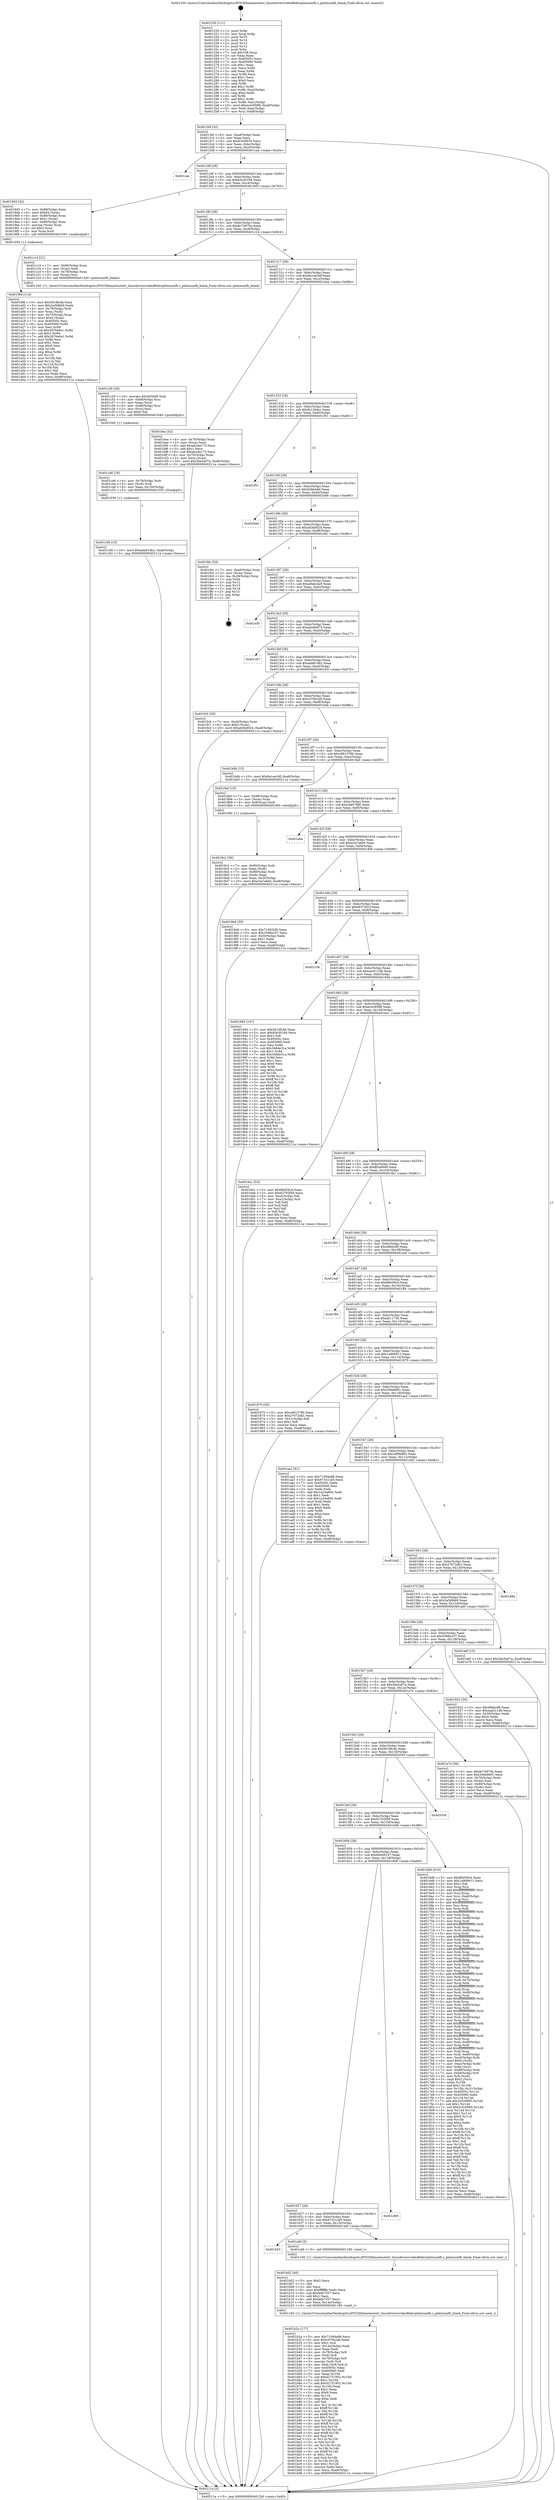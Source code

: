 digraph "0x401250" {
  label = "0x401250 (/mnt/c/Users/mathe/Desktop/tcc/POCII/binaries/extr_linuxdriversvideofbdevplatinumfb.c_platinumfb_blank_Final-ollvm.out::main(0))"
  labelloc = "t"
  node[shape=record]

  Entry [label="",width=0.3,height=0.3,shape=circle,fillcolor=black,style=filled]
  "0x4012bf" [label="{
     0x4012bf [32]\l
     | [instrs]\l
     &nbsp;&nbsp;0x4012bf \<+6\>: mov -0xa8(%rbp),%eax\l
     &nbsp;&nbsp;0x4012c5 \<+2\>: mov %eax,%ecx\l
     &nbsp;&nbsp;0x4012c7 \<+6\>: sub $0x81fc9635,%ecx\l
     &nbsp;&nbsp;0x4012cd \<+6\>: mov %eax,-0xbc(%rbp)\l
     &nbsp;&nbsp;0x4012d3 \<+6\>: mov %ecx,-0xc0(%rbp)\l
     &nbsp;&nbsp;0x4012d9 \<+6\>: je 0000000000401cae \<main+0xa5e\>\l
  }"]
  "0x401cae" [label="{
     0x401cae\l
  }", style=dashed]
  "0x4012df" [label="{
     0x4012df [28]\l
     | [instrs]\l
     &nbsp;&nbsp;0x4012df \<+5\>: jmp 00000000004012e4 \<main+0x94\>\l
     &nbsp;&nbsp;0x4012e4 \<+6\>: mov -0xbc(%rbp),%eax\l
     &nbsp;&nbsp;0x4012ea \<+5\>: sub $0x83e30184,%eax\l
     &nbsp;&nbsp;0x4012ef \<+6\>: mov %eax,-0xc4(%rbp)\l
     &nbsp;&nbsp;0x4012f5 \<+6\>: je 00000000004019d3 \<main+0x783\>\l
  }"]
  Exit [label="",width=0.3,height=0.3,shape=circle,fillcolor=black,style=filled,peripheries=2]
  "0x4019d3" [label="{
     0x4019d3 [42]\l
     | [instrs]\l
     &nbsp;&nbsp;0x4019d3 \<+7\>: mov -0x88(%rbp),%rax\l
     &nbsp;&nbsp;0x4019da \<+6\>: movl $0x64,(%rax)\l
     &nbsp;&nbsp;0x4019e0 \<+4\>: mov -0x80(%rbp),%rax\l
     &nbsp;&nbsp;0x4019e4 \<+6\>: movl $0x1,(%rax)\l
     &nbsp;&nbsp;0x4019ea \<+4\>: mov -0x80(%rbp),%rax\l
     &nbsp;&nbsp;0x4019ee \<+3\>: movslq (%rax),%rax\l
     &nbsp;&nbsp;0x4019f1 \<+4\>: shl $0x2,%rax\l
     &nbsp;&nbsp;0x4019f5 \<+3\>: mov %rax,%rdi\l
     &nbsp;&nbsp;0x4019f8 \<+5\>: call 0000000000401050 \<malloc@plt\>\l
     | [calls]\l
     &nbsp;&nbsp;0x401050 \{1\} (unknown)\l
  }"]
  "0x4012fb" [label="{
     0x4012fb [28]\l
     | [instrs]\l
     &nbsp;&nbsp;0x4012fb \<+5\>: jmp 0000000000401300 \<main+0xb0\>\l
     &nbsp;&nbsp;0x401300 \<+6\>: mov -0xbc(%rbp),%eax\l
     &nbsp;&nbsp;0x401306 \<+5\>: sub $0x8c74970a,%eax\l
     &nbsp;&nbsp;0x40130b \<+6\>: mov %eax,-0xc8(%rbp)\l
     &nbsp;&nbsp;0x401311 \<+6\>: je 0000000000401c14 \<main+0x9c4\>\l
  }"]
  "0x401c58" [label="{
     0x401c58 [15]\l
     | [instrs]\l
     &nbsp;&nbsp;0x401c58 \<+10\>: movl $0xada81db2,-0xa8(%rbp)\l
     &nbsp;&nbsp;0x401c62 \<+5\>: jmp 000000000040211a \<main+0xeca\>\l
  }"]
  "0x401c14" [label="{
     0x401c14 [21]\l
     | [instrs]\l
     &nbsp;&nbsp;0x401c14 \<+7\>: mov -0x88(%rbp),%rax\l
     &nbsp;&nbsp;0x401c1b \<+2\>: mov (%rax),%edi\l
     &nbsp;&nbsp;0x401c1d \<+4\>: mov -0x78(%rbp),%rax\l
     &nbsp;&nbsp;0x401c21 \<+3\>: mov (%rax),%rsi\l
     &nbsp;&nbsp;0x401c24 \<+5\>: call 0000000000401240 \<platinumfb_blank\>\l
     | [calls]\l
     &nbsp;&nbsp;0x401240 \{1\} (/mnt/c/Users/mathe/Desktop/tcc/POCII/binaries/extr_linuxdriversvideofbdevplatinumfb.c_platinumfb_blank_Final-ollvm.out::platinumfb_blank)\l
  }"]
  "0x401317" [label="{
     0x401317 [28]\l
     | [instrs]\l
     &nbsp;&nbsp;0x401317 \<+5\>: jmp 000000000040131c \<main+0xcc\>\l
     &nbsp;&nbsp;0x40131c \<+6\>: mov -0xbc(%rbp),%eax\l
     &nbsp;&nbsp;0x401322 \<+5\>: sub $0x9a1ee3df,%eax\l
     &nbsp;&nbsp;0x401327 \<+6\>: mov %eax,-0xcc(%rbp)\l
     &nbsp;&nbsp;0x40132d \<+6\>: je 0000000000401bea \<main+0x99a\>\l
  }"]
  "0x401c46" [label="{
     0x401c46 [18]\l
     | [instrs]\l
     &nbsp;&nbsp;0x401c46 \<+4\>: mov -0x78(%rbp),%rdi\l
     &nbsp;&nbsp;0x401c4a \<+3\>: mov (%rdi),%rdi\l
     &nbsp;&nbsp;0x401c4d \<+6\>: mov %eax,-0x150(%rbp)\l
     &nbsp;&nbsp;0x401c53 \<+5\>: call 0000000000401030 \<free@plt\>\l
     | [calls]\l
     &nbsp;&nbsp;0x401030 \{1\} (unknown)\l
  }"]
  "0x401bea" [label="{
     0x401bea [42]\l
     | [instrs]\l
     &nbsp;&nbsp;0x401bea \<+4\>: mov -0x70(%rbp),%rax\l
     &nbsp;&nbsp;0x401bee \<+2\>: mov (%rax),%ecx\l
     &nbsp;&nbsp;0x401bf0 \<+6\>: add $0xab24e173,%ecx\l
     &nbsp;&nbsp;0x401bf6 \<+3\>: add $0x1,%ecx\l
     &nbsp;&nbsp;0x401bf9 \<+6\>: sub $0xab24e173,%ecx\l
     &nbsp;&nbsp;0x401bff \<+4\>: mov -0x70(%rbp),%rax\l
     &nbsp;&nbsp;0x401c03 \<+2\>: mov %ecx,(%rax)\l
     &nbsp;&nbsp;0x401c05 \<+10\>: movl $0x3be5a07a,-0xa8(%rbp)\l
     &nbsp;&nbsp;0x401c0f \<+5\>: jmp 000000000040211a \<main+0xeca\>\l
  }"]
  "0x401333" [label="{
     0x401333 [28]\l
     | [instrs]\l
     &nbsp;&nbsp;0x401333 \<+5\>: jmp 0000000000401338 \<main+0xe8\>\l
     &nbsp;&nbsp;0x401338 \<+6\>: mov -0xbc(%rbp),%eax\l
     &nbsp;&nbsp;0x40133e \<+5\>: sub $0x9c126dcc,%eax\l
     &nbsp;&nbsp;0x401343 \<+6\>: mov %eax,-0xd0(%rbp)\l
     &nbsp;&nbsp;0x401349 \<+6\>: je 0000000000401f51 \<main+0xd01\>\l
  }"]
  "0x401c29" [label="{
     0x401c29 [29]\l
     | [instrs]\l
     &nbsp;&nbsp;0x401c29 \<+10\>: movabs $0x4030d6,%rdi\l
     &nbsp;&nbsp;0x401c33 \<+4\>: mov -0x68(%rbp),%rsi\l
     &nbsp;&nbsp;0x401c37 \<+2\>: mov %eax,(%rsi)\l
     &nbsp;&nbsp;0x401c39 \<+4\>: mov -0x68(%rbp),%rsi\l
     &nbsp;&nbsp;0x401c3d \<+2\>: mov (%rsi),%esi\l
     &nbsp;&nbsp;0x401c3f \<+2\>: mov $0x0,%al\l
     &nbsp;&nbsp;0x401c41 \<+5\>: call 0000000000401040 \<printf@plt\>\l
     | [calls]\l
     &nbsp;&nbsp;0x401040 \{1\} (unknown)\l
  }"]
  "0x401f51" [label="{
     0x401f51\l
  }", style=dashed]
  "0x40134f" [label="{
     0x40134f [28]\l
     | [instrs]\l
     &nbsp;&nbsp;0x40134f \<+5\>: jmp 0000000000401354 \<main+0x104\>\l
     &nbsp;&nbsp;0x401354 \<+6\>: mov -0xbc(%rbp),%eax\l
     &nbsp;&nbsp;0x40135a \<+5\>: sub $0x9cfebe6d,%eax\l
     &nbsp;&nbsp;0x40135f \<+6\>: mov %eax,-0xd4(%rbp)\l
     &nbsp;&nbsp;0x401365 \<+6\>: je 00000000004020e6 \<main+0xe96\>\l
  }"]
  "0x401b2a" [label="{
     0x401b2a [177]\l
     | [instrs]\l
     &nbsp;&nbsp;0x401b2a \<+5\>: mov $0x71094a88,%ecx\l
     &nbsp;&nbsp;0x401b2f \<+5\>: mov $0xc070b2a6,%edx\l
     &nbsp;&nbsp;0x401b34 \<+3\>: mov $0x1,%sil\l
     &nbsp;&nbsp;0x401b37 \<+6\>: mov -0x14c(%rbp),%edi\l
     &nbsp;&nbsp;0x401b3d \<+3\>: imul %eax,%edi\l
     &nbsp;&nbsp;0x401b40 \<+4\>: mov -0x78(%rbp),%r8\l
     &nbsp;&nbsp;0x401b44 \<+3\>: mov (%r8),%r8\l
     &nbsp;&nbsp;0x401b47 \<+4\>: mov -0x70(%rbp),%r9\l
     &nbsp;&nbsp;0x401b4b \<+3\>: movslq (%r9),%r9\l
     &nbsp;&nbsp;0x401b4e \<+4\>: mov %edi,(%r8,%r9,4)\l
     &nbsp;&nbsp;0x401b52 \<+7\>: mov 0x40505c,%eax\l
     &nbsp;&nbsp;0x401b59 \<+7\>: mov 0x405060,%edi\l
     &nbsp;&nbsp;0x401b60 \<+3\>: mov %eax,%r10d\l
     &nbsp;&nbsp;0x401b63 \<+7\>: sub $0xd2751952,%r10d\l
     &nbsp;&nbsp;0x401b6a \<+4\>: sub $0x1,%r10d\l
     &nbsp;&nbsp;0x401b6e \<+7\>: add $0xd2751952,%r10d\l
     &nbsp;&nbsp;0x401b75 \<+4\>: imul %r10d,%eax\l
     &nbsp;&nbsp;0x401b79 \<+3\>: and $0x1,%eax\l
     &nbsp;&nbsp;0x401b7c \<+3\>: cmp $0x0,%eax\l
     &nbsp;&nbsp;0x401b7f \<+4\>: sete %r11b\l
     &nbsp;&nbsp;0x401b83 \<+3\>: cmp $0xa,%edi\l
     &nbsp;&nbsp;0x401b86 \<+3\>: setl %bl\l
     &nbsp;&nbsp;0x401b89 \<+3\>: mov %r11b,%r14b\l
     &nbsp;&nbsp;0x401b8c \<+4\>: xor $0xff,%r14b\l
     &nbsp;&nbsp;0x401b90 \<+3\>: mov %bl,%r15b\l
     &nbsp;&nbsp;0x401b93 \<+4\>: xor $0xff,%r15b\l
     &nbsp;&nbsp;0x401b97 \<+4\>: xor $0x1,%sil\l
     &nbsp;&nbsp;0x401b9b \<+3\>: mov %r14b,%r12b\l
     &nbsp;&nbsp;0x401b9e \<+4\>: and $0xff,%r12b\l
     &nbsp;&nbsp;0x401ba2 \<+3\>: and %sil,%r11b\l
     &nbsp;&nbsp;0x401ba5 \<+3\>: mov %r15b,%r13b\l
     &nbsp;&nbsp;0x401ba8 \<+4\>: and $0xff,%r13b\l
     &nbsp;&nbsp;0x401bac \<+3\>: and %sil,%bl\l
     &nbsp;&nbsp;0x401baf \<+3\>: or %r11b,%r12b\l
     &nbsp;&nbsp;0x401bb2 \<+3\>: or %bl,%r13b\l
     &nbsp;&nbsp;0x401bb5 \<+3\>: xor %r13b,%r12b\l
     &nbsp;&nbsp;0x401bb8 \<+3\>: or %r15b,%r14b\l
     &nbsp;&nbsp;0x401bbb \<+4\>: xor $0xff,%r14b\l
     &nbsp;&nbsp;0x401bbf \<+4\>: or $0x1,%sil\l
     &nbsp;&nbsp;0x401bc3 \<+3\>: and %sil,%r14b\l
     &nbsp;&nbsp;0x401bc6 \<+3\>: or %r14b,%r12b\l
     &nbsp;&nbsp;0x401bc9 \<+4\>: test $0x1,%r12b\l
     &nbsp;&nbsp;0x401bcd \<+3\>: cmovne %edx,%ecx\l
     &nbsp;&nbsp;0x401bd0 \<+6\>: mov %ecx,-0xa8(%rbp)\l
     &nbsp;&nbsp;0x401bd6 \<+5\>: jmp 000000000040211a \<main+0xeca\>\l
  }"]
  "0x4020e6" [label="{
     0x4020e6\l
  }", style=dashed]
  "0x40136b" [label="{
     0x40136b [28]\l
     | [instrs]\l
     &nbsp;&nbsp;0x40136b \<+5\>: jmp 0000000000401370 \<main+0x120\>\l
     &nbsp;&nbsp;0x401370 \<+6\>: mov -0xbc(%rbp),%eax\l
     &nbsp;&nbsp;0x401376 \<+5\>: sub $0xa63bd024,%eax\l
     &nbsp;&nbsp;0x40137b \<+6\>: mov %eax,-0xd8(%rbp)\l
     &nbsp;&nbsp;0x401381 \<+6\>: je 0000000000401fdc \<main+0xd8c\>\l
  }"]
  "0x401b02" [label="{
     0x401b02 [40]\l
     | [instrs]\l
     &nbsp;&nbsp;0x401b02 \<+5\>: mov $0x2,%ecx\l
     &nbsp;&nbsp;0x401b07 \<+1\>: cltd\l
     &nbsp;&nbsp;0x401b08 \<+2\>: idiv %ecx\l
     &nbsp;&nbsp;0x401b0a \<+6\>: imul $0xfffffffe,%edx,%ecx\l
     &nbsp;&nbsp;0x401b10 \<+6\>: sub $0xfefe7557,%ecx\l
     &nbsp;&nbsp;0x401b16 \<+3\>: add $0x1,%ecx\l
     &nbsp;&nbsp;0x401b19 \<+6\>: add $0xfefe7557,%ecx\l
     &nbsp;&nbsp;0x401b1f \<+6\>: mov %ecx,-0x14c(%rbp)\l
     &nbsp;&nbsp;0x401b25 \<+5\>: call 0000000000401160 \<next_i\>\l
     | [calls]\l
     &nbsp;&nbsp;0x401160 \{1\} (/mnt/c/Users/mathe/Desktop/tcc/POCII/binaries/extr_linuxdriversvideofbdevplatinumfb.c_platinumfb_blank_Final-ollvm.out::next_i)\l
  }"]
  "0x401fdc" [label="{
     0x401fdc [24]\l
     | [instrs]\l
     &nbsp;&nbsp;0x401fdc \<+7\>: mov -0xa0(%rbp),%rax\l
     &nbsp;&nbsp;0x401fe3 \<+2\>: mov (%rax),%eax\l
     &nbsp;&nbsp;0x401fe5 \<+4\>: lea -0x28(%rbp),%rsp\l
     &nbsp;&nbsp;0x401fe9 \<+1\>: pop %rbx\l
     &nbsp;&nbsp;0x401fea \<+2\>: pop %r12\l
     &nbsp;&nbsp;0x401fec \<+2\>: pop %r13\l
     &nbsp;&nbsp;0x401fee \<+2\>: pop %r14\l
     &nbsp;&nbsp;0x401ff0 \<+2\>: pop %r15\l
     &nbsp;&nbsp;0x401ff2 \<+1\>: pop %rbp\l
     &nbsp;&nbsp;0x401ff3 \<+1\>: ret\l
  }"]
  "0x401387" [label="{
     0x401387 [28]\l
     | [instrs]\l
     &nbsp;&nbsp;0x401387 \<+5\>: jmp 000000000040138c \<main+0x13c\>\l
     &nbsp;&nbsp;0x40138c \<+6\>: mov -0xbc(%rbp),%eax\l
     &nbsp;&nbsp;0x401392 \<+5\>: sub $0xa9abcea9,%eax\l
     &nbsp;&nbsp;0x401397 \<+6\>: mov %eax,-0xdc(%rbp)\l
     &nbsp;&nbsp;0x40139d \<+6\>: je 0000000000401e5f \<main+0xc0f\>\l
  }"]
  "0x401643" [label="{
     0x401643\l
  }", style=dashed]
  "0x401e5f" [label="{
     0x401e5f\l
  }", style=dashed]
  "0x4013a3" [label="{
     0x4013a3 [28]\l
     | [instrs]\l
     &nbsp;&nbsp;0x4013a3 \<+5\>: jmp 00000000004013a8 \<main+0x158\>\l
     &nbsp;&nbsp;0x4013a8 \<+6\>: mov -0xbc(%rbp),%eax\l
     &nbsp;&nbsp;0x4013ae \<+5\>: sub $0xaba9dd73,%eax\l
     &nbsp;&nbsp;0x4013b3 \<+6\>: mov %eax,-0xe0(%rbp)\l
     &nbsp;&nbsp;0x4013b9 \<+6\>: je 0000000000401c67 \<main+0xa17\>\l
  }"]
  "0x401afd" [label="{
     0x401afd [5]\l
     | [instrs]\l
     &nbsp;&nbsp;0x401afd \<+5\>: call 0000000000401160 \<next_i\>\l
     | [calls]\l
     &nbsp;&nbsp;0x401160 \{1\} (/mnt/c/Users/mathe/Desktop/tcc/POCII/binaries/extr_linuxdriversvideofbdevplatinumfb.c_platinumfb_blank_Final-ollvm.out::next_i)\l
  }"]
  "0x401c67" [label="{
     0x401c67\l
  }", style=dashed]
  "0x4013bf" [label="{
     0x4013bf [28]\l
     | [instrs]\l
     &nbsp;&nbsp;0x4013bf \<+5\>: jmp 00000000004013c4 \<main+0x174\>\l
     &nbsp;&nbsp;0x4013c4 \<+6\>: mov -0xbc(%rbp),%eax\l
     &nbsp;&nbsp;0x4013ca \<+5\>: sub $0xada81db2,%eax\l
     &nbsp;&nbsp;0x4013cf \<+6\>: mov %eax,-0xe4(%rbp)\l
     &nbsp;&nbsp;0x4013d5 \<+6\>: je 0000000000401fc0 \<main+0xd70\>\l
  }"]
  "0x401627" [label="{
     0x401627 [28]\l
     | [instrs]\l
     &nbsp;&nbsp;0x401627 \<+5\>: jmp 000000000040162c \<main+0x3dc\>\l
     &nbsp;&nbsp;0x40162c \<+6\>: mov -0xbc(%rbp),%eax\l
     &nbsp;&nbsp;0x401632 \<+5\>: sub $0x67331cd5,%eax\l
     &nbsp;&nbsp;0x401637 \<+6\>: mov %eax,-0x13c(%rbp)\l
     &nbsp;&nbsp;0x40163d \<+6\>: je 0000000000401afd \<main+0x8ad\>\l
  }"]
  "0x401fc0" [label="{
     0x401fc0 [28]\l
     | [instrs]\l
     &nbsp;&nbsp;0x401fc0 \<+7\>: mov -0xa0(%rbp),%rax\l
     &nbsp;&nbsp;0x401fc7 \<+6\>: movl $0x0,(%rax)\l
     &nbsp;&nbsp;0x401fcd \<+10\>: movl $0xa63bd024,-0xa8(%rbp)\l
     &nbsp;&nbsp;0x401fd7 \<+5\>: jmp 000000000040211a \<main+0xeca\>\l
  }"]
  "0x4013db" [label="{
     0x4013db [28]\l
     | [instrs]\l
     &nbsp;&nbsp;0x4013db \<+5\>: jmp 00000000004013e0 \<main+0x190\>\l
     &nbsp;&nbsp;0x4013e0 \<+6\>: mov -0xbc(%rbp),%eax\l
     &nbsp;&nbsp;0x4013e6 \<+5\>: sub $0xc070b2a6,%eax\l
     &nbsp;&nbsp;0x4013eb \<+6\>: mov %eax,-0xe8(%rbp)\l
     &nbsp;&nbsp;0x4013f1 \<+6\>: je 0000000000401bdb \<main+0x98b\>\l
  }"]
  "0x401d09" [label="{
     0x401d09\l
  }", style=dashed]
  "0x401bdb" [label="{
     0x401bdb [15]\l
     | [instrs]\l
     &nbsp;&nbsp;0x401bdb \<+10\>: movl $0x9a1ee3df,-0xa8(%rbp)\l
     &nbsp;&nbsp;0x401be5 \<+5\>: jmp 000000000040211a \<main+0xeca\>\l
  }"]
  "0x4013f7" [label="{
     0x4013f7 [28]\l
     | [instrs]\l
     &nbsp;&nbsp;0x4013f7 \<+5\>: jmp 00000000004013fc \<main+0x1ac\>\l
     &nbsp;&nbsp;0x4013fc \<+6\>: mov -0xbc(%rbp),%eax\l
     &nbsp;&nbsp;0x401402 \<+5\>: sub $0xc691578b,%eax\l
     &nbsp;&nbsp;0x401407 \<+6\>: mov %eax,-0xec(%rbp)\l
     &nbsp;&nbsp;0x40140d \<+6\>: je 00000000004018af \<main+0x65f\>\l
  }"]
  "0x4019fd" [label="{
     0x4019fd [114]\l
     | [instrs]\l
     &nbsp;&nbsp;0x4019fd \<+5\>: mov $0x5619fc4b,%ecx\l
     &nbsp;&nbsp;0x401a02 \<+5\>: mov $0x2a3bfbb9,%edx\l
     &nbsp;&nbsp;0x401a07 \<+4\>: mov -0x78(%rbp),%rdi\l
     &nbsp;&nbsp;0x401a0b \<+3\>: mov %rax,(%rdi)\l
     &nbsp;&nbsp;0x401a0e \<+4\>: mov -0x70(%rbp),%rax\l
     &nbsp;&nbsp;0x401a12 \<+6\>: movl $0x0,(%rax)\l
     &nbsp;&nbsp;0x401a18 \<+7\>: mov 0x40505c,%esi\l
     &nbsp;&nbsp;0x401a1f \<+8\>: mov 0x405060,%r8d\l
     &nbsp;&nbsp;0x401a27 \<+3\>: mov %esi,%r9d\l
     &nbsp;&nbsp;0x401a2a \<+7\>: sub $0x2876e6e1,%r9d\l
     &nbsp;&nbsp;0x401a31 \<+4\>: sub $0x1,%r9d\l
     &nbsp;&nbsp;0x401a35 \<+7\>: add $0x2876e6e1,%r9d\l
     &nbsp;&nbsp;0x401a3c \<+4\>: imul %r9d,%esi\l
     &nbsp;&nbsp;0x401a40 \<+3\>: and $0x1,%esi\l
     &nbsp;&nbsp;0x401a43 \<+3\>: cmp $0x0,%esi\l
     &nbsp;&nbsp;0x401a46 \<+4\>: sete %r10b\l
     &nbsp;&nbsp;0x401a4a \<+4\>: cmp $0xa,%r8d\l
     &nbsp;&nbsp;0x401a4e \<+4\>: setl %r11b\l
     &nbsp;&nbsp;0x401a52 \<+3\>: mov %r10b,%bl\l
     &nbsp;&nbsp;0x401a55 \<+3\>: and %r11b,%bl\l
     &nbsp;&nbsp;0x401a58 \<+3\>: xor %r11b,%r10b\l
     &nbsp;&nbsp;0x401a5b \<+3\>: or %r10b,%bl\l
     &nbsp;&nbsp;0x401a5e \<+3\>: test $0x1,%bl\l
     &nbsp;&nbsp;0x401a61 \<+3\>: cmovne %edx,%ecx\l
     &nbsp;&nbsp;0x401a64 \<+6\>: mov %ecx,-0xa8(%rbp)\l
     &nbsp;&nbsp;0x401a6a \<+5\>: jmp 000000000040211a \<main+0xeca\>\l
  }"]
  "0x4018af" [label="{
     0x4018af [19]\l
     | [instrs]\l
     &nbsp;&nbsp;0x4018af \<+7\>: mov -0x98(%rbp),%rax\l
     &nbsp;&nbsp;0x4018b6 \<+3\>: mov (%rax),%rax\l
     &nbsp;&nbsp;0x4018b9 \<+4\>: mov 0x8(%rax),%rdi\l
     &nbsp;&nbsp;0x4018bd \<+5\>: call 0000000000401060 \<atoi@plt\>\l
     | [calls]\l
     &nbsp;&nbsp;0x401060 \{1\} (unknown)\l
  }"]
  "0x401413" [label="{
     0x401413 [28]\l
     | [instrs]\l
     &nbsp;&nbsp;0x401413 \<+5\>: jmp 0000000000401418 \<main+0x1c8\>\l
     &nbsp;&nbsp;0x401418 \<+6\>: mov -0xbc(%rbp),%eax\l
     &nbsp;&nbsp;0x40141e \<+5\>: sub $0xc8d57fd6,%eax\l
     &nbsp;&nbsp;0x401423 \<+6\>: mov %eax,-0xf0(%rbp)\l
     &nbsp;&nbsp;0x401429 \<+6\>: je 0000000000401ebe \<main+0xc6e\>\l
  }"]
  "0x4018c2" [label="{
     0x4018c2 [36]\l
     | [instrs]\l
     &nbsp;&nbsp;0x4018c2 \<+7\>: mov -0x90(%rbp),%rdi\l
     &nbsp;&nbsp;0x4018c9 \<+2\>: mov %eax,(%rdi)\l
     &nbsp;&nbsp;0x4018cb \<+7\>: mov -0x90(%rbp),%rdi\l
     &nbsp;&nbsp;0x4018d2 \<+2\>: mov (%rdi),%eax\l
     &nbsp;&nbsp;0x4018d4 \<+3\>: mov %eax,-0x30(%rbp)\l
     &nbsp;&nbsp;0x4018d7 \<+10\>: movl $0xe3a7a6e0,-0xa8(%rbp)\l
     &nbsp;&nbsp;0x4018e1 \<+5\>: jmp 000000000040211a \<main+0xeca\>\l
  }"]
  "0x401ebe" [label="{
     0x401ebe\l
  }", style=dashed]
  "0x40142f" [label="{
     0x40142f [28]\l
     | [instrs]\l
     &nbsp;&nbsp;0x40142f \<+5\>: jmp 0000000000401434 \<main+0x1e4\>\l
     &nbsp;&nbsp;0x401434 \<+6\>: mov -0xbc(%rbp),%eax\l
     &nbsp;&nbsp;0x40143a \<+5\>: sub $0xe3a7a6e0,%eax\l
     &nbsp;&nbsp;0x40143f \<+6\>: mov %eax,-0xf4(%rbp)\l
     &nbsp;&nbsp;0x401445 \<+6\>: je 00000000004018e6 \<main+0x696\>\l
  }"]
  "0x40160b" [label="{
     0x40160b [28]\l
     | [instrs]\l
     &nbsp;&nbsp;0x40160b \<+5\>: jmp 0000000000401610 \<main+0x3c0\>\l
     &nbsp;&nbsp;0x401610 \<+6\>: mov -0xbc(%rbp),%eax\l
     &nbsp;&nbsp;0x401616 \<+5\>: sub $0x64049147,%eax\l
     &nbsp;&nbsp;0x40161b \<+6\>: mov %eax,-0x138(%rbp)\l
     &nbsp;&nbsp;0x401621 \<+6\>: je 0000000000401d09 \<main+0xab9\>\l
  }"]
  "0x4018e6" [label="{
     0x4018e6 [30]\l
     | [instrs]\l
     &nbsp;&nbsp;0x4018e6 \<+5\>: mov $0x710832f0,%eax\l
     &nbsp;&nbsp;0x4018eb \<+5\>: mov $0x3398a107,%ecx\l
     &nbsp;&nbsp;0x4018f0 \<+3\>: mov -0x30(%rbp),%edx\l
     &nbsp;&nbsp;0x4018f3 \<+3\>: cmp $0x1,%edx\l
     &nbsp;&nbsp;0x4018f6 \<+3\>: cmovl %ecx,%eax\l
     &nbsp;&nbsp;0x4018f9 \<+6\>: mov %eax,-0xa8(%rbp)\l
     &nbsp;&nbsp;0x4018ff \<+5\>: jmp 000000000040211a \<main+0xeca\>\l
  }"]
  "0x40144b" [label="{
     0x40144b [28]\l
     | [instrs]\l
     &nbsp;&nbsp;0x40144b \<+5\>: jmp 0000000000401450 \<main+0x200\>\l
     &nbsp;&nbsp;0x401450 \<+6\>: mov -0xbc(%rbp),%eax\l
     &nbsp;&nbsp;0x401456 \<+5\>: sub $0xe637401f,%eax\l
     &nbsp;&nbsp;0x40145b \<+6\>: mov %eax,-0xf8(%rbp)\l
     &nbsp;&nbsp;0x401461 \<+6\>: je 000000000040210b \<main+0xebb\>\l
  }"]
  "0x4016d6" [label="{
     0x4016d6 [410]\l
     | [instrs]\l
     &nbsp;&nbsp;0x4016d6 \<+5\>: mov $0x8b059c4,%eax\l
     &nbsp;&nbsp;0x4016db \<+5\>: mov $0x1a909911,%ecx\l
     &nbsp;&nbsp;0x4016e0 \<+2\>: mov $0x1,%dl\l
     &nbsp;&nbsp;0x4016e2 \<+3\>: mov %rsp,%rsi\l
     &nbsp;&nbsp;0x4016e5 \<+4\>: add $0xfffffffffffffff0,%rsi\l
     &nbsp;&nbsp;0x4016e9 \<+3\>: mov %rsi,%rsp\l
     &nbsp;&nbsp;0x4016ec \<+7\>: mov %rsi,-0xa0(%rbp)\l
     &nbsp;&nbsp;0x4016f3 \<+3\>: mov %rsp,%rsi\l
     &nbsp;&nbsp;0x4016f6 \<+4\>: add $0xfffffffffffffff0,%rsi\l
     &nbsp;&nbsp;0x4016fa \<+3\>: mov %rsi,%rsp\l
     &nbsp;&nbsp;0x4016fd \<+3\>: mov %rsp,%rdi\l
     &nbsp;&nbsp;0x401700 \<+4\>: add $0xfffffffffffffff0,%rdi\l
     &nbsp;&nbsp;0x401704 \<+3\>: mov %rdi,%rsp\l
     &nbsp;&nbsp;0x401707 \<+7\>: mov %rdi,-0x98(%rbp)\l
     &nbsp;&nbsp;0x40170e \<+3\>: mov %rsp,%rdi\l
     &nbsp;&nbsp;0x401711 \<+4\>: add $0xfffffffffffffff0,%rdi\l
     &nbsp;&nbsp;0x401715 \<+3\>: mov %rdi,%rsp\l
     &nbsp;&nbsp;0x401718 \<+7\>: mov %rdi,-0x90(%rbp)\l
     &nbsp;&nbsp;0x40171f \<+3\>: mov %rsp,%rdi\l
     &nbsp;&nbsp;0x401722 \<+4\>: add $0xfffffffffffffff0,%rdi\l
     &nbsp;&nbsp;0x401726 \<+3\>: mov %rdi,%rsp\l
     &nbsp;&nbsp;0x401729 \<+7\>: mov %rdi,-0x88(%rbp)\l
     &nbsp;&nbsp;0x401730 \<+3\>: mov %rsp,%rdi\l
     &nbsp;&nbsp;0x401733 \<+4\>: add $0xfffffffffffffff0,%rdi\l
     &nbsp;&nbsp;0x401737 \<+3\>: mov %rdi,%rsp\l
     &nbsp;&nbsp;0x40173a \<+4\>: mov %rdi,-0x80(%rbp)\l
     &nbsp;&nbsp;0x40173e \<+3\>: mov %rsp,%rdi\l
     &nbsp;&nbsp;0x401741 \<+4\>: add $0xfffffffffffffff0,%rdi\l
     &nbsp;&nbsp;0x401745 \<+3\>: mov %rdi,%rsp\l
     &nbsp;&nbsp;0x401748 \<+4\>: mov %rdi,-0x78(%rbp)\l
     &nbsp;&nbsp;0x40174c \<+3\>: mov %rsp,%rdi\l
     &nbsp;&nbsp;0x40174f \<+4\>: add $0xfffffffffffffff0,%rdi\l
     &nbsp;&nbsp;0x401753 \<+3\>: mov %rdi,%rsp\l
     &nbsp;&nbsp;0x401756 \<+4\>: mov %rdi,-0x70(%rbp)\l
     &nbsp;&nbsp;0x40175a \<+3\>: mov %rsp,%rdi\l
     &nbsp;&nbsp;0x40175d \<+4\>: add $0xfffffffffffffff0,%rdi\l
     &nbsp;&nbsp;0x401761 \<+3\>: mov %rdi,%rsp\l
     &nbsp;&nbsp;0x401764 \<+4\>: mov %rdi,-0x68(%rbp)\l
     &nbsp;&nbsp;0x401768 \<+3\>: mov %rsp,%rdi\l
     &nbsp;&nbsp;0x40176b \<+4\>: add $0xfffffffffffffff0,%rdi\l
     &nbsp;&nbsp;0x40176f \<+3\>: mov %rdi,%rsp\l
     &nbsp;&nbsp;0x401772 \<+4\>: mov %rdi,-0x60(%rbp)\l
     &nbsp;&nbsp;0x401776 \<+3\>: mov %rsp,%rdi\l
     &nbsp;&nbsp;0x401779 \<+4\>: add $0xfffffffffffffff0,%rdi\l
     &nbsp;&nbsp;0x40177d \<+3\>: mov %rdi,%rsp\l
     &nbsp;&nbsp;0x401780 \<+4\>: mov %rdi,-0x58(%rbp)\l
     &nbsp;&nbsp;0x401784 \<+3\>: mov %rsp,%rdi\l
     &nbsp;&nbsp;0x401787 \<+4\>: add $0xfffffffffffffff0,%rdi\l
     &nbsp;&nbsp;0x40178b \<+3\>: mov %rdi,%rsp\l
     &nbsp;&nbsp;0x40178e \<+4\>: mov %rdi,-0x50(%rbp)\l
     &nbsp;&nbsp;0x401792 \<+3\>: mov %rsp,%rdi\l
     &nbsp;&nbsp;0x401795 \<+4\>: add $0xfffffffffffffff0,%rdi\l
     &nbsp;&nbsp;0x401799 \<+3\>: mov %rdi,%rsp\l
     &nbsp;&nbsp;0x40179c \<+4\>: mov %rdi,-0x48(%rbp)\l
     &nbsp;&nbsp;0x4017a0 \<+3\>: mov %rsp,%rdi\l
     &nbsp;&nbsp;0x4017a3 \<+4\>: add $0xfffffffffffffff0,%rdi\l
     &nbsp;&nbsp;0x4017a7 \<+3\>: mov %rdi,%rsp\l
     &nbsp;&nbsp;0x4017aa \<+4\>: mov %rdi,-0x40(%rbp)\l
     &nbsp;&nbsp;0x4017ae \<+7\>: mov -0xa0(%rbp),%rdi\l
     &nbsp;&nbsp;0x4017b5 \<+6\>: movl $0x0,(%rdi)\l
     &nbsp;&nbsp;0x4017bb \<+7\>: mov -0xac(%rbp),%r8d\l
     &nbsp;&nbsp;0x4017c2 \<+3\>: mov %r8d,(%rsi)\l
     &nbsp;&nbsp;0x4017c5 \<+7\>: mov -0x98(%rbp),%rdi\l
     &nbsp;&nbsp;0x4017cc \<+7\>: mov -0xb8(%rbp),%r9\l
     &nbsp;&nbsp;0x4017d3 \<+3\>: mov %r9,(%rdi)\l
     &nbsp;&nbsp;0x4017d6 \<+3\>: cmpl $0x2,(%rsi)\l
     &nbsp;&nbsp;0x4017d9 \<+4\>: setne %r10b\l
     &nbsp;&nbsp;0x4017dd \<+4\>: and $0x1,%r10b\l
     &nbsp;&nbsp;0x4017e1 \<+4\>: mov %r10b,-0x31(%rbp)\l
     &nbsp;&nbsp;0x4017e5 \<+8\>: mov 0x40505c,%r11d\l
     &nbsp;&nbsp;0x4017ed \<+7\>: mov 0x405060,%ebx\l
     &nbsp;&nbsp;0x4017f4 \<+3\>: mov %r11d,%r14d\l
     &nbsp;&nbsp;0x4017f7 \<+7\>: add $0x3c5c0995,%r14d\l
     &nbsp;&nbsp;0x4017fe \<+4\>: sub $0x1,%r14d\l
     &nbsp;&nbsp;0x401802 \<+7\>: sub $0x3c5c0995,%r14d\l
     &nbsp;&nbsp;0x401809 \<+4\>: imul %r14d,%r11d\l
     &nbsp;&nbsp;0x40180d \<+4\>: and $0x1,%r11d\l
     &nbsp;&nbsp;0x401811 \<+4\>: cmp $0x0,%r11d\l
     &nbsp;&nbsp;0x401815 \<+4\>: sete %r10b\l
     &nbsp;&nbsp;0x401819 \<+3\>: cmp $0xa,%ebx\l
     &nbsp;&nbsp;0x40181c \<+4\>: setl %r15b\l
     &nbsp;&nbsp;0x401820 \<+3\>: mov %r10b,%r12b\l
     &nbsp;&nbsp;0x401823 \<+4\>: xor $0xff,%r12b\l
     &nbsp;&nbsp;0x401827 \<+3\>: mov %r15b,%r13b\l
     &nbsp;&nbsp;0x40182a \<+4\>: xor $0xff,%r13b\l
     &nbsp;&nbsp;0x40182e \<+3\>: xor $0x1,%dl\l
     &nbsp;&nbsp;0x401831 \<+3\>: mov %r12b,%sil\l
     &nbsp;&nbsp;0x401834 \<+4\>: and $0xff,%sil\l
     &nbsp;&nbsp;0x401838 \<+3\>: and %dl,%r10b\l
     &nbsp;&nbsp;0x40183b \<+3\>: mov %r13b,%dil\l
     &nbsp;&nbsp;0x40183e \<+4\>: and $0xff,%dil\l
     &nbsp;&nbsp;0x401842 \<+3\>: and %dl,%r15b\l
     &nbsp;&nbsp;0x401845 \<+3\>: or %r10b,%sil\l
     &nbsp;&nbsp;0x401848 \<+3\>: or %r15b,%dil\l
     &nbsp;&nbsp;0x40184b \<+3\>: xor %dil,%sil\l
     &nbsp;&nbsp;0x40184e \<+3\>: or %r13b,%r12b\l
     &nbsp;&nbsp;0x401851 \<+4\>: xor $0xff,%r12b\l
     &nbsp;&nbsp;0x401855 \<+3\>: or $0x1,%dl\l
     &nbsp;&nbsp;0x401858 \<+3\>: and %dl,%r12b\l
     &nbsp;&nbsp;0x40185b \<+3\>: or %r12b,%sil\l
     &nbsp;&nbsp;0x40185e \<+4\>: test $0x1,%sil\l
     &nbsp;&nbsp;0x401862 \<+3\>: cmovne %ecx,%eax\l
     &nbsp;&nbsp;0x401865 \<+6\>: mov %eax,-0xa8(%rbp)\l
     &nbsp;&nbsp;0x40186b \<+5\>: jmp 000000000040211a \<main+0xeca\>\l
  }"]
  "0x40210b" [label="{
     0x40210b\l
  }", style=dashed]
  "0x401467" [label="{
     0x401467 [28]\l
     | [instrs]\l
     &nbsp;&nbsp;0x401467 \<+5\>: jmp 000000000040146c \<main+0x21c\>\l
     &nbsp;&nbsp;0x40146c \<+6\>: mov -0xbc(%rbp),%eax\l
     &nbsp;&nbsp;0x401472 \<+5\>: sub $0xeaa511d6,%eax\l
     &nbsp;&nbsp;0x401477 \<+6\>: mov %eax,-0xfc(%rbp)\l
     &nbsp;&nbsp;0x40147d \<+6\>: je 0000000000401940 \<main+0x6f0\>\l
  }"]
  "0x4015ef" [label="{
     0x4015ef [28]\l
     | [instrs]\l
     &nbsp;&nbsp;0x4015ef \<+5\>: jmp 00000000004015f4 \<main+0x3a4\>\l
     &nbsp;&nbsp;0x4015f4 \<+6\>: mov -0xbc(%rbp),%eax\l
     &nbsp;&nbsp;0x4015fa \<+5\>: sub $0x62762f58,%eax\l
     &nbsp;&nbsp;0x4015ff \<+6\>: mov %eax,-0x134(%rbp)\l
     &nbsp;&nbsp;0x401605 \<+6\>: je 00000000004016d6 \<main+0x486\>\l
  }"]
  "0x401940" [label="{
     0x401940 [147]\l
     | [instrs]\l
     &nbsp;&nbsp;0x401940 \<+5\>: mov $0x5619fc4b,%eax\l
     &nbsp;&nbsp;0x401945 \<+5\>: mov $0x83e30184,%ecx\l
     &nbsp;&nbsp;0x40194a \<+2\>: mov $0x1,%dl\l
     &nbsp;&nbsp;0x40194c \<+7\>: mov 0x40505c,%esi\l
     &nbsp;&nbsp;0x401953 \<+7\>: mov 0x405060,%edi\l
     &nbsp;&nbsp;0x40195a \<+3\>: mov %esi,%r8d\l
     &nbsp;&nbsp;0x40195d \<+7\>: sub $0x348de31a,%r8d\l
     &nbsp;&nbsp;0x401964 \<+4\>: sub $0x1,%r8d\l
     &nbsp;&nbsp;0x401968 \<+7\>: add $0x348de31a,%r8d\l
     &nbsp;&nbsp;0x40196f \<+4\>: imul %r8d,%esi\l
     &nbsp;&nbsp;0x401973 \<+3\>: and $0x1,%esi\l
     &nbsp;&nbsp;0x401976 \<+3\>: cmp $0x0,%esi\l
     &nbsp;&nbsp;0x401979 \<+4\>: sete %r9b\l
     &nbsp;&nbsp;0x40197d \<+3\>: cmp $0xa,%edi\l
     &nbsp;&nbsp;0x401980 \<+4\>: setl %r10b\l
     &nbsp;&nbsp;0x401984 \<+3\>: mov %r9b,%r11b\l
     &nbsp;&nbsp;0x401987 \<+4\>: xor $0xff,%r11b\l
     &nbsp;&nbsp;0x40198b \<+3\>: mov %r10b,%bl\l
     &nbsp;&nbsp;0x40198e \<+3\>: xor $0xff,%bl\l
     &nbsp;&nbsp;0x401991 \<+3\>: xor $0x0,%dl\l
     &nbsp;&nbsp;0x401994 \<+3\>: mov %r11b,%r14b\l
     &nbsp;&nbsp;0x401997 \<+4\>: and $0x0,%r14b\l
     &nbsp;&nbsp;0x40199b \<+3\>: and %dl,%r9b\l
     &nbsp;&nbsp;0x40199e \<+3\>: mov %bl,%r15b\l
     &nbsp;&nbsp;0x4019a1 \<+4\>: and $0x0,%r15b\l
     &nbsp;&nbsp;0x4019a5 \<+3\>: and %dl,%r10b\l
     &nbsp;&nbsp;0x4019a8 \<+3\>: or %r9b,%r14b\l
     &nbsp;&nbsp;0x4019ab \<+3\>: or %r10b,%r15b\l
     &nbsp;&nbsp;0x4019ae \<+3\>: xor %r15b,%r14b\l
     &nbsp;&nbsp;0x4019b1 \<+3\>: or %bl,%r11b\l
     &nbsp;&nbsp;0x4019b4 \<+4\>: xor $0xff,%r11b\l
     &nbsp;&nbsp;0x4019b8 \<+3\>: or $0x0,%dl\l
     &nbsp;&nbsp;0x4019bb \<+3\>: and %dl,%r11b\l
     &nbsp;&nbsp;0x4019be \<+3\>: or %r11b,%r14b\l
     &nbsp;&nbsp;0x4019c1 \<+4\>: test $0x1,%r14b\l
     &nbsp;&nbsp;0x4019c5 \<+3\>: cmovne %ecx,%eax\l
     &nbsp;&nbsp;0x4019c8 \<+6\>: mov %eax,-0xa8(%rbp)\l
     &nbsp;&nbsp;0x4019ce \<+5\>: jmp 000000000040211a \<main+0xeca\>\l
  }"]
  "0x401483" [label="{
     0x401483 [28]\l
     | [instrs]\l
     &nbsp;&nbsp;0x401483 \<+5\>: jmp 0000000000401488 \<main+0x238\>\l
     &nbsp;&nbsp;0x401488 \<+6\>: mov -0xbc(%rbp),%eax\l
     &nbsp;&nbsp;0x40148e \<+5\>: sub $0xec4c8588,%eax\l
     &nbsp;&nbsp;0x401493 \<+6\>: mov %eax,-0x100(%rbp)\l
     &nbsp;&nbsp;0x401499 \<+6\>: je 00000000004016a1 \<main+0x451\>\l
  }"]
  "0x402039" [label="{
     0x402039\l
  }", style=dashed]
  "0x4016a1" [label="{
     0x4016a1 [53]\l
     | [instrs]\l
     &nbsp;&nbsp;0x4016a1 \<+5\>: mov $0x8b059c4,%eax\l
     &nbsp;&nbsp;0x4016a6 \<+5\>: mov $0x62762f58,%ecx\l
     &nbsp;&nbsp;0x4016ab \<+6\>: mov -0xa2(%rbp),%dl\l
     &nbsp;&nbsp;0x4016b1 \<+7\>: mov -0xa1(%rbp),%sil\l
     &nbsp;&nbsp;0x4016b8 \<+3\>: mov %dl,%dil\l
     &nbsp;&nbsp;0x4016bb \<+3\>: and %sil,%dil\l
     &nbsp;&nbsp;0x4016be \<+3\>: xor %sil,%dl\l
     &nbsp;&nbsp;0x4016c1 \<+3\>: or %dl,%dil\l
     &nbsp;&nbsp;0x4016c4 \<+4\>: test $0x1,%dil\l
     &nbsp;&nbsp;0x4016c8 \<+3\>: cmovne %ecx,%eax\l
     &nbsp;&nbsp;0x4016cb \<+6\>: mov %eax,-0xa8(%rbp)\l
     &nbsp;&nbsp;0x4016d1 \<+5\>: jmp 000000000040211a \<main+0xeca\>\l
  }"]
  "0x40149f" [label="{
     0x40149f [28]\l
     | [instrs]\l
     &nbsp;&nbsp;0x40149f \<+5\>: jmp 00000000004014a4 \<main+0x254\>\l
     &nbsp;&nbsp;0x4014a4 \<+6\>: mov -0xbc(%rbp),%eax\l
     &nbsp;&nbsp;0x4014aa \<+5\>: sub $0xff2ed949,%eax\l
     &nbsp;&nbsp;0x4014af \<+6\>: mov %eax,-0x104(%rbp)\l
     &nbsp;&nbsp;0x4014b5 \<+6\>: je 0000000000401fb1 \<main+0xd61\>\l
  }"]
  "0x40211a" [label="{
     0x40211a [5]\l
     | [instrs]\l
     &nbsp;&nbsp;0x40211a \<+5\>: jmp 00000000004012bf \<main+0x6f\>\l
  }"]
  "0x401250" [label="{
     0x401250 [111]\l
     | [instrs]\l
     &nbsp;&nbsp;0x401250 \<+1\>: push %rbp\l
     &nbsp;&nbsp;0x401251 \<+3\>: mov %rsp,%rbp\l
     &nbsp;&nbsp;0x401254 \<+2\>: push %r15\l
     &nbsp;&nbsp;0x401256 \<+2\>: push %r14\l
     &nbsp;&nbsp;0x401258 \<+2\>: push %r13\l
     &nbsp;&nbsp;0x40125a \<+2\>: push %r12\l
     &nbsp;&nbsp;0x40125c \<+1\>: push %rbx\l
     &nbsp;&nbsp;0x40125d \<+7\>: sub $0x158,%rsp\l
     &nbsp;&nbsp;0x401264 \<+2\>: xor %eax,%eax\l
     &nbsp;&nbsp;0x401266 \<+7\>: mov 0x40505c,%ecx\l
     &nbsp;&nbsp;0x40126d \<+7\>: mov 0x405060,%edx\l
     &nbsp;&nbsp;0x401274 \<+3\>: sub $0x1,%eax\l
     &nbsp;&nbsp;0x401277 \<+3\>: mov %ecx,%r8d\l
     &nbsp;&nbsp;0x40127a \<+3\>: add %eax,%r8d\l
     &nbsp;&nbsp;0x40127d \<+4\>: imul %r8d,%ecx\l
     &nbsp;&nbsp;0x401281 \<+3\>: and $0x1,%ecx\l
     &nbsp;&nbsp;0x401284 \<+3\>: cmp $0x0,%ecx\l
     &nbsp;&nbsp;0x401287 \<+4\>: sete %r9b\l
     &nbsp;&nbsp;0x40128b \<+4\>: and $0x1,%r9b\l
     &nbsp;&nbsp;0x40128f \<+7\>: mov %r9b,-0xa2(%rbp)\l
     &nbsp;&nbsp;0x401296 \<+3\>: cmp $0xa,%edx\l
     &nbsp;&nbsp;0x401299 \<+4\>: setl %r9b\l
     &nbsp;&nbsp;0x40129d \<+4\>: and $0x1,%r9b\l
     &nbsp;&nbsp;0x4012a1 \<+7\>: mov %r9b,-0xa1(%rbp)\l
     &nbsp;&nbsp;0x4012a8 \<+10\>: movl $0xec4c8588,-0xa8(%rbp)\l
     &nbsp;&nbsp;0x4012b2 \<+6\>: mov %edi,-0xac(%rbp)\l
     &nbsp;&nbsp;0x4012b8 \<+7\>: mov %rsi,-0xb8(%rbp)\l
  }"]
  "0x4015d3" [label="{
     0x4015d3 [28]\l
     | [instrs]\l
     &nbsp;&nbsp;0x4015d3 \<+5\>: jmp 00000000004015d8 \<main+0x388\>\l
     &nbsp;&nbsp;0x4015d8 \<+6\>: mov -0xbc(%rbp),%eax\l
     &nbsp;&nbsp;0x4015de \<+5\>: sub $0x5619fc4b,%eax\l
     &nbsp;&nbsp;0x4015e3 \<+6\>: mov %eax,-0x130(%rbp)\l
     &nbsp;&nbsp;0x4015e9 \<+6\>: je 0000000000402039 \<main+0xde9\>\l
  }"]
  "0x401fb1" [label="{
     0x401fb1\l
  }", style=dashed]
  "0x4014bb" [label="{
     0x4014bb [28]\l
     | [instrs]\l
     &nbsp;&nbsp;0x4014bb \<+5\>: jmp 00000000004014c0 \<main+0x270\>\l
     &nbsp;&nbsp;0x4014c0 \<+6\>: mov -0xbc(%rbp),%eax\l
     &nbsp;&nbsp;0x4014c6 \<+5\>: sub $0x49bbc98,%eax\l
     &nbsp;&nbsp;0x4014cb \<+6\>: mov %eax,-0x108(%rbp)\l
     &nbsp;&nbsp;0x4014d1 \<+6\>: je 0000000000401eaf \<main+0xc5f\>\l
  }"]
  "0x401a7e" [label="{
     0x401a7e [36]\l
     | [instrs]\l
     &nbsp;&nbsp;0x401a7e \<+5\>: mov $0x8c74970a,%eax\l
     &nbsp;&nbsp;0x401a83 \<+5\>: mov $0x20de9691,%ecx\l
     &nbsp;&nbsp;0x401a88 \<+4\>: mov -0x70(%rbp),%rdx\l
     &nbsp;&nbsp;0x401a8c \<+2\>: mov (%rdx),%esi\l
     &nbsp;&nbsp;0x401a8e \<+4\>: mov -0x80(%rbp),%rdx\l
     &nbsp;&nbsp;0x401a92 \<+2\>: cmp (%rdx),%esi\l
     &nbsp;&nbsp;0x401a94 \<+3\>: cmovl %ecx,%eax\l
     &nbsp;&nbsp;0x401a97 \<+6\>: mov %eax,-0xa8(%rbp)\l
     &nbsp;&nbsp;0x401a9d \<+5\>: jmp 000000000040211a \<main+0xeca\>\l
  }"]
  "0x401eaf" [label="{
     0x401eaf\l
  }", style=dashed]
  "0x4014d7" [label="{
     0x4014d7 [28]\l
     | [instrs]\l
     &nbsp;&nbsp;0x4014d7 \<+5\>: jmp 00000000004014dc \<main+0x28c\>\l
     &nbsp;&nbsp;0x4014dc \<+6\>: mov -0xbc(%rbp),%eax\l
     &nbsp;&nbsp;0x4014e2 \<+5\>: sub $0x8b059c4,%eax\l
     &nbsp;&nbsp;0x4014e7 \<+6\>: mov %eax,-0x10c(%rbp)\l
     &nbsp;&nbsp;0x4014ed \<+6\>: je 0000000000401ff4 \<main+0xda4\>\l
  }"]
  "0x4015b7" [label="{
     0x4015b7 [28]\l
     | [instrs]\l
     &nbsp;&nbsp;0x4015b7 \<+5\>: jmp 00000000004015bc \<main+0x36c\>\l
     &nbsp;&nbsp;0x4015bc \<+6\>: mov -0xbc(%rbp),%eax\l
     &nbsp;&nbsp;0x4015c2 \<+5\>: sub $0x3be5a07a,%eax\l
     &nbsp;&nbsp;0x4015c7 \<+6\>: mov %eax,-0x12c(%rbp)\l
     &nbsp;&nbsp;0x4015cd \<+6\>: je 0000000000401a7e \<main+0x82e\>\l
  }"]
  "0x401ff4" [label="{
     0x401ff4\l
  }", style=dashed]
  "0x4014f3" [label="{
     0x4014f3 [28]\l
     | [instrs]\l
     &nbsp;&nbsp;0x4014f3 \<+5\>: jmp 00000000004014f8 \<main+0x2a8\>\l
     &nbsp;&nbsp;0x4014f8 \<+6\>: mov -0xbc(%rbp),%eax\l
     &nbsp;&nbsp;0x4014fe \<+5\>: sub $0xab11730,%eax\l
     &nbsp;&nbsp;0x401503 \<+6\>: mov %eax,-0x110(%rbp)\l
     &nbsp;&nbsp;0x401509 \<+6\>: je 0000000000401e35 \<main+0xbe5\>\l
  }"]
  "0x401922" [label="{
     0x401922 [30]\l
     | [instrs]\l
     &nbsp;&nbsp;0x401922 \<+5\>: mov $0x49bbc98,%eax\l
     &nbsp;&nbsp;0x401927 \<+5\>: mov $0xeaa511d6,%ecx\l
     &nbsp;&nbsp;0x40192c \<+3\>: mov -0x30(%rbp),%edx\l
     &nbsp;&nbsp;0x40192f \<+3\>: cmp $0x0,%edx\l
     &nbsp;&nbsp;0x401932 \<+3\>: cmove %ecx,%eax\l
     &nbsp;&nbsp;0x401935 \<+6\>: mov %eax,-0xa8(%rbp)\l
     &nbsp;&nbsp;0x40193b \<+5\>: jmp 000000000040211a \<main+0xeca\>\l
  }"]
  "0x401e35" [label="{
     0x401e35\l
  }", style=dashed]
  "0x40150f" [label="{
     0x40150f [28]\l
     | [instrs]\l
     &nbsp;&nbsp;0x40150f \<+5\>: jmp 0000000000401514 \<main+0x2c4\>\l
     &nbsp;&nbsp;0x401514 \<+6\>: mov -0xbc(%rbp),%eax\l
     &nbsp;&nbsp;0x40151a \<+5\>: sub $0x1a909911,%eax\l
     &nbsp;&nbsp;0x40151f \<+6\>: mov %eax,-0x114(%rbp)\l
     &nbsp;&nbsp;0x401525 \<+6\>: je 0000000000401870 \<main+0x620\>\l
  }"]
  "0x40159b" [label="{
     0x40159b [28]\l
     | [instrs]\l
     &nbsp;&nbsp;0x40159b \<+5\>: jmp 00000000004015a0 \<main+0x350\>\l
     &nbsp;&nbsp;0x4015a0 \<+6\>: mov -0xbc(%rbp),%eax\l
     &nbsp;&nbsp;0x4015a6 \<+5\>: sub $0x3398a107,%eax\l
     &nbsp;&nbsp;0x4015ab \<+6\>: mov %eax,-0x128(%rbp)\l
     &nbsp;&nbsp;0x4015b1 \<+6\>: je 0000000000401922 \<main+0x6d2\>\l
  }"]
  "0x401870" [label="{
     0x401870 [30]\l
     | [instrs]\l
     &nbsp;&nbsp;0x401870 \<+5\>: mov $0xc691578b,%eax\l
     &nbsp;&nbsp;0x401875 \<+5\>: mov $0x27672db1,%ecx\l
     &nbsp;&nbsp;0x40187a \<+3\>: mov -0x31(%rbp),%dl\l
     &nbsp;&nbsp;0x40187d \<+3\>: test $0x1,%dl\l
     &nbsp;&nbsp;0x401880 \<+3\>: cmovne %ecx,%eax\l
     &nbsp;&nbsp;0x401883 \<+6\>: mov %eax,-0xa8(%rbp)\l
     &nbsp;&nbsp;0x401889 \<+5\>: jmp 000000000040211a \<main+0xeca\>\l
  }"]
  "0x40152b" [label="{
     0x40152b [28]\l
     | [instrs]\l
     &nbsp;&nbsp;0x40152b \<+5\>: jmp 0000000000401530 \<main+0x2e0\>\l
     &nbsp;&nbsp;0x401530 \<+6\>: mov -0xbc(%rbp),%eax\l
     &nbsp;&nbsp;0x401536 \<+5\>: sub $0x20de9691,%eax\l
     &nbsp;&nbsp;0x40153b \<+6\>: mov %eax,-0x118(%rbp)\l
     &nbsp;&nbsp;0x401541 \<+6\>: je 0000000000401aa2 \<main+0x852\>\l
  }"]
  "0x401a6f" [label="{
     0x401a6f [15]\l
     | [instrs]\l
     &nbsp;&nbsp;0x401a6f \<+10\>: movl $0x3be5a07a,-0xa8(%rbp)\l
     &nbsp;&nbsp;0x401a79 \<+5\>: jmp 000000000040211a \<main+0xeca\>\l
  }"]
  "0x401aa2" [label="{
     0x401aa2 [91]\l
     | [instrs]\l
     &nbsp;&nbsp;0x401aa2 \<+5\>: mov $0x71094a88,%eax\l
     &nbsp;&nbsp;0x401aa7 \<+5\>: mov $0x67331cd5,%ecx\l
     &nbsp;&nbsp;0x401aac \<+7\>: mov 0x40505c,%edx\l
     &nbsp;&nbsp;0x401ab3 \<+7\>: mov 0x405060,%esi\l
     &nbsp;&nbsp;0x401aba \<+2\>: mov %edx,%edi\l
     &nbsp;&nbsp;0x401abc \<+6\>: add $0x1a24a692,%edi\l
     &nbsp;&nbsp;0x401ac2 \<+3\>: sub $0x1,%edi\l
     &nbsp;&nbsp;0x401ac5 \<+6\>: sub $0x1a24a692,%edi\l
     &nbsp;&nbsp;0x401acb \<+3\>: imul %edi,%edx\l
     &nbsp;&nbsp;0x401ace \<+3\>: and $0x1,%edx\l
     &nbsp;&nbsp;0x401ad1 \<+3\>: cmp $0x0,%edx\l
     &nbsp;&nbsp;0x401ad4 \<+4\>: sete %r8b\l
     &nbsp;&nbsp;0x401ad8 \<+3\>: cmp $0xa,%esi\l
     &nbsp;&nbsp;0x401adb \<+4\>: setl %r9b\l
     &nbsp;&nbsp;0x401adf \<+3\>: mov %r8b,%r10b\l
     &nbsp;&nbsp;0x401ae2 \<+3\>: and %r9b,%r10b\l
     &nbsp;&nbsp;0x401ae5 \<+3\>: xor %r9b,%r8b\l
     &nbsp;&nbsp;0x401ae8 \<+3\>: or %r8b,%r10b\l
     &nbsp;&nbsp;0x401aeb \<+4\>: test $0x1,%r10b\l
     &nbsp;&nbsp;0x401aef \<+3\>: cmovne %ecx,%eax\l
     &nbsp;&nbsp;0x401af2 \<+6\>: mov %eax,-0xa8(%rbp)\l
     &nbsp;&nbsp;0x401af8 \<+5\>: jmp 000000000040211a \<main+0xeca\>\l
  }"]
  "0x401547" [label="{
     0x401547 [28]\l
     | [instrs]\l
     &nbsp;&nbsp;0x401547 \<+5\>: jmp 000000000040154c \<main+0x2fc\>\l
     &nbsp;&nbsp;0x40154c \<+6\>: mov -0xbc(%rbp),%eax\l
     &nbsp;&nbsp;0x401552 \<+5\>: sub $0x26f9e802,%eax\l
     &nbsp;&nbsp;0x401557 \<+6\>: mov %eax,-0x11c(%rbp)\l
     &nbsp;&nbsp;0x40155d \<+6\>: je 0000000000401dd2 \<main+0xb82\>\l
  }"]
  "0x40157f" [label="{
     0x40157f [28]\l
     | [instrs]\l
     &nbsp;&nbsp;0x40157f \<+5\>: jmp 0000000000401584 \<main+0x334\>\l
     &nbsp;&nbsp;0x401584 \<+6\>: mov -0xbc(%rbp),%eax\l
     &nbsp;&nbsp;0x40158a \<+5\>: sub $0x2a3bfbb9,%eax\l
     &nbsp;&nbsp;0x40158f \<+6\>: mov %eax,-0x124(%rbp)\l
     &nbsp;&nbsp;0x401595 \<+6\>: je 0000000000401a6f \<main+0x81f\>\l
  }"]
  "0x401dd2" [label="{
     0x401dd2\l
  }", style=dashed]
  "0x401563" [label="{
     0x401563 [28]\l
     | [instrs]\l
     &nbsp;&nbsp;0x401563 \<+5\>: jmp 0000000000401568 \<main+0x318\>\l
     &nbsp;&nbsp;0x401568 \<+6\>: mov -0xbc(%rbp),%eax\l
     &nbsp;&nbsp;0x40156e \<+5\>: sub $0x27672db1,%eax\l
     &nbsp;&nbsp;0x401573 \<+6\>: mov %eax,-0x120(%rbp)\l
     &nbsp;&nbsp;0x401579 \<+6\>: je 000000000040188e \<main+0x63e\>\l
  }"]
  "0x40188e" [label="{
     0x40188e\l
  }", style=dashed]
  Entry -> "0x401250" [label=" 1"]
  "0x4012bf" -> "0x401cae" [label=" 0"]
  "0x4012bf" -> "0x4012df" [label=" 18"]
  "0x401fdc" -> Exit [label=" 1"]
  "0x4012df" -> "0x4019d3" [label=" 1"]
  "0x4012df" -> "0x4012fb" [label=" 17"]
  "0x401fc0" -> "0x40211a" [label=" 1"]
  "0x4012fb" -> "0x401c14" [label=" 1"]
  "0x4012fb" -> "0x401317" [label=" 16"]
  "0x401c58" -> "0x40211a" [label=" 1"]
  "0x401317" -> "0x401bea" [label=" 1"]
  "0x401317" -> "0x401333" [label=" 15"]
  "0x401c46" -> "0x401c58" [label=" 1"]
  "0x401333" -> "0x401f51" [label=" 0"]
  "0x401333" -> "0x40134f" [label=" 15"]
  "0x401c29" -> "0x401c46" [label=" 1"]
  "0x40134f" -> "0x4020e6" [label=" 0"]
  "0x40134f" -> "0x40136b" [label=" 15"]
  "0x401c14" -> "0x401c29" [label=" 1"]
  "0x40136b" -> "0x401fdc" [label=" 1"]
  "0x40136b" -> "0x401387" [label=" 14"]
  "0x401bea" -> "0x40211a" [label=" 1"]
  "0x401387" -> "0x401e5f" [label=" 0"]
  "0x401387" -> "0x4013a3" [label=" 14"]
  "0x401bdb" -> "0x40211a" [label=" 1"]
  "0x4013a3" -> "0x401c67" [label=" 0"]
  "0x4013a3" -> "0x4013bf" [label=" 14"]
  "0x401b2a" -> "0x40211a" [label=" 1"]
  "0x4013bf" -> "0x401fc0" [label=" 1"]
  "0x4013bf" -> "0x4013db" [label=" 13"]
  "0x401afd" -> "0x401b02" [label=" 1"]
  "0x4013db" -> "0x401bdb" [label=" 1"]
  "0x4013db" -> "0x4013f7" [label=" 12"]
  "0x401627" -> "0x401643" [label=" 0"]
  "0x4013f7" -> "0x4018af" [label=" 1"]
  "0x4013f7" -> "0x401413" [label=" 11"]
  "0x401b02" -> "0x401b2a" [label=" 1"]
  "0x401413" -> "0x401ebe" [label=" 0"]
  "0x401413" -> "0x40142f" [label=" 11"]
  "0x40160b" -> "0x401627" [label=" 1"]
  "0x40142f" -> "0x4018e6" [label=" 1"]
  "0x40142f" -> "0x40144b" [label=" 10"]
  "0x401627" -> "0x401afd" [label=" 1"]
  "0x40144b" -> "0x40210b" [label=" 0"]
  "0x40144b" -> "0x401467" [label=" 10"]
  "0x401aa2" -> "0x40211a" [label=" 1"]
  "0x401467" -> "0x401940" [label=" 1"]
  "0x401467" -> "0x401483" [label=" 9"]
  "0x401a6f" -> "0x40211a" [label=" 1"]
  "0x401483" -> "0x4016a1" [label=" 1"]
  "0x401483" -> "0x40149f" [label=" 8"]
  "0x4016a1" -> "0x40211a" [label=" 1"]
  "0x401250" -> "0x4012bf" [label=" 1"]
  "0x40211a" -> "0x4012bf" [label=" 17"]
  "0x4019fd" -> "0x40211a" [label=" 1"]
  "0x40149f" -> "0x401fb1" [label=" 0"]
  "0x40149f" -> "0x4014bb" [label=" 8"]
  "0x401940" -> "0x40211a" [label=" 1"]
  "0x4014bb" -> "0x401eaf" [label=" 0"]
  "0x4014bb" -> "0x4014d7" [label=" 8"]
  "0x401922" -> "0x40211a" [label=" 1"]
  "0x4014d7" -> "0x401ff4" [label=" 0"]
  "0x4014d7" -> "0x4014f3" [label=" 8"]
  "0x4018c2" -> "0x40211a" [label=" 1"]
  "0x4014f3" -> "0x401e35" [label=" 0"]
  "0x4014f3" -> "0x40150f" [label=" 8"]
  "0x4018af" -> "0x4018c2" [label=" 1"]
  "0x40150f" -> "0x401870" [label=" 1"]
  "0x40150f" -> "0x40152b" [label=" 7"]
  "0x4016d6" -> "0x40211a" [label=" 1"]
  "0x40152b" -> "0x401aa2" [label=" 1"]
  "0x40152b" -> "0x401547" [label=" 6"]
  "0x40160b" -> "0x401d09" [label=" 0"]
  "0x401547" -> "0x401dd2" [label=" 0"]
  "0x401547" -> "0x401563" [label=" 6"]
  "0x4015ef" -> "0x4016d6" [label=" 1"]
  "0x401563" -> "0x40188e" [label=" 0"]
  "0x401563" -> "0x40157f" [label=" 6"]
  "0x4015ef" -> "0x40160b" [label=" 1"]
  "0x40157f" -> "0x401a6f" [label=" 1"]
  "0x40157f" -> "0x40159b" [label=" 5"]
  "0x401870" -> "0x40211a" [label=" 1"]
  "0x40159b" -> "0x401922" [label=" 1"]
  "0x40159b" -> "0x4015b7" [label=" 4"]
  "0x4018e6" -> "0x40211a" [label=" 1"]
  "0x4015b7" -> "0x401a7e" [label=" 2"]
  "0x4015b7" -> "0x4015d3" [label=" 2"]
  "0x4019d3" -> "0x4019fd" [label=" 1"]
  "0x4015d3" -> "0x402039" [label=" 0"]
  "0x4015d3" -> "0x4015ef" [label=" 2"]
  "0x401a7e" -> "0x40211a" [label=" 2"]
}
